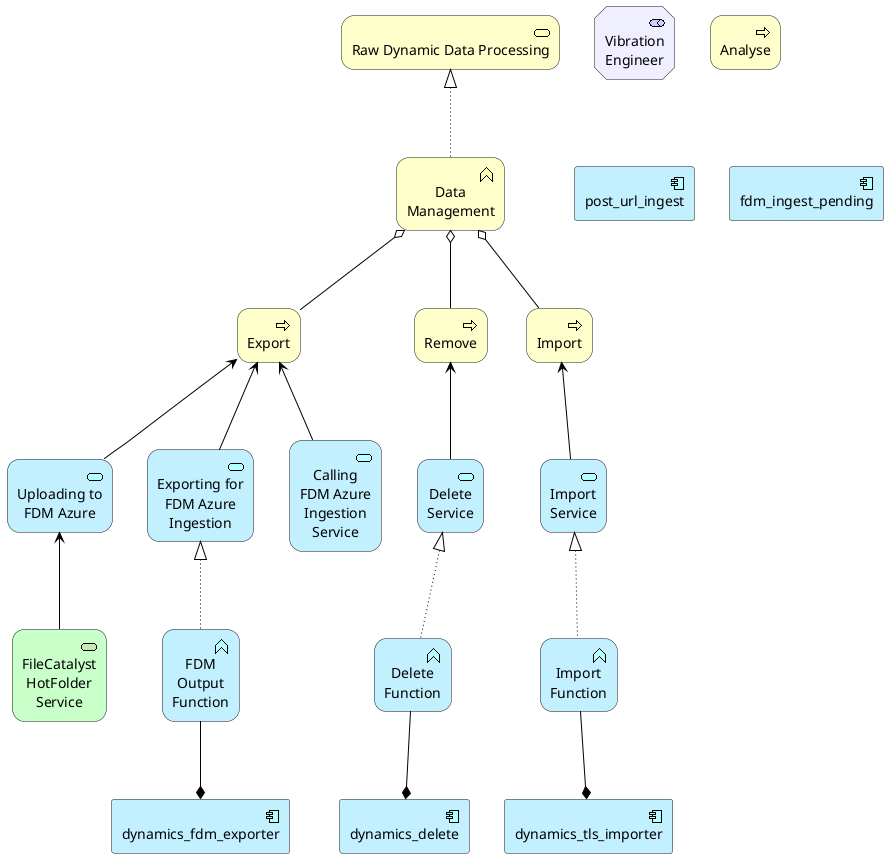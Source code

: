 @startuml Dynamics Data Management
!include <archimate/Archimate>

' Motivational Stakeholder
Motivation_Stakeholder(vibrationEngineer, "Vibration\nEngineer")

' Business Service
Business_Service(rawDynamicDataProcessing, "Raw Dynamic Data Processing")

' Business Function
Business_Function(dataManagement, "Data\nManagement")

' Business Process
Business_Process(import, "Import")
Business_Process(analyse, "Analyse")
Business_Process(export, "Export")
Business_Process(remove, "Remove")


' Application Services
Application_Service(importService, "Import\nService")

Application_Service(exportForFdmIngestionService, "Exporting for\nFDM Azure\nIngestion")
Application_Service(uploadToAzureService, "Uploading to\nFDM Azure")
Application_Service(fdmAzureIngestionService, "Calling\nFDM Azure\nIngestion\nService")
Application_Service(deleteService, "Delete\nService")

' Applications Components
Application_Component(dynamicsTlsImporter, "dynamics_tls_importer")
Application_Component(dynamicsFdmExporter, "dynamics_fdm_exporter")
Application_Component(dynamicsDelete, "dynamics_delete")
Application_Component(postUrlIngest, "post_url_ingest")
Application_Component(fdmIngestPending, "fdm_ingest_pending")

' Application Functions
Application_Function(importFunction, "Import\nFunction")
Application_Function(fdmOutputFunction, "FDM\nOutput\nFunction")
Application_Function(deleteFunction, "Delete\nFunction")

' Technology_
Technology_Service(dataMovementService, "FileCatalyst\nHotFolder\nService")

' Relations
Rel_Realization_Up(dataManagement, rawDynamicDataProcessing)
Rel_Realization_Up(importFunction, importService)
Rel_Realization_Up(deleteFunction, deleteService)
Rel_Realization_Up(fdmOutputFunction, exportForFdmIngestionService)
Rel_Aggregation(dataManagement, import)
Rel_Aggregation(dataManagement, export)
Rel_Aggregation(dataManagement, remove)
Rel_Serving_Up(importService, import)
Rel_Serving_Up(deleteService, remove)
Rel_Serving_Up(uploadToAzureService, export)
Rel_Serving_Up(fdmAzureIngestionService, export)
Rel_Serving_Up(exportForFdmIngestionService, export)
Rel_Serving_Up(dataMovementService, uploadToAzureService)
Rel_Composition_Up(dynamicsTlsImporter, importFunction)
Rel_Composition_Up(dynamicsFdmExporter, fdmOutputFunction)
Rel_Composition_Up(dynamicsDelete, deleteFunction)


@enduml